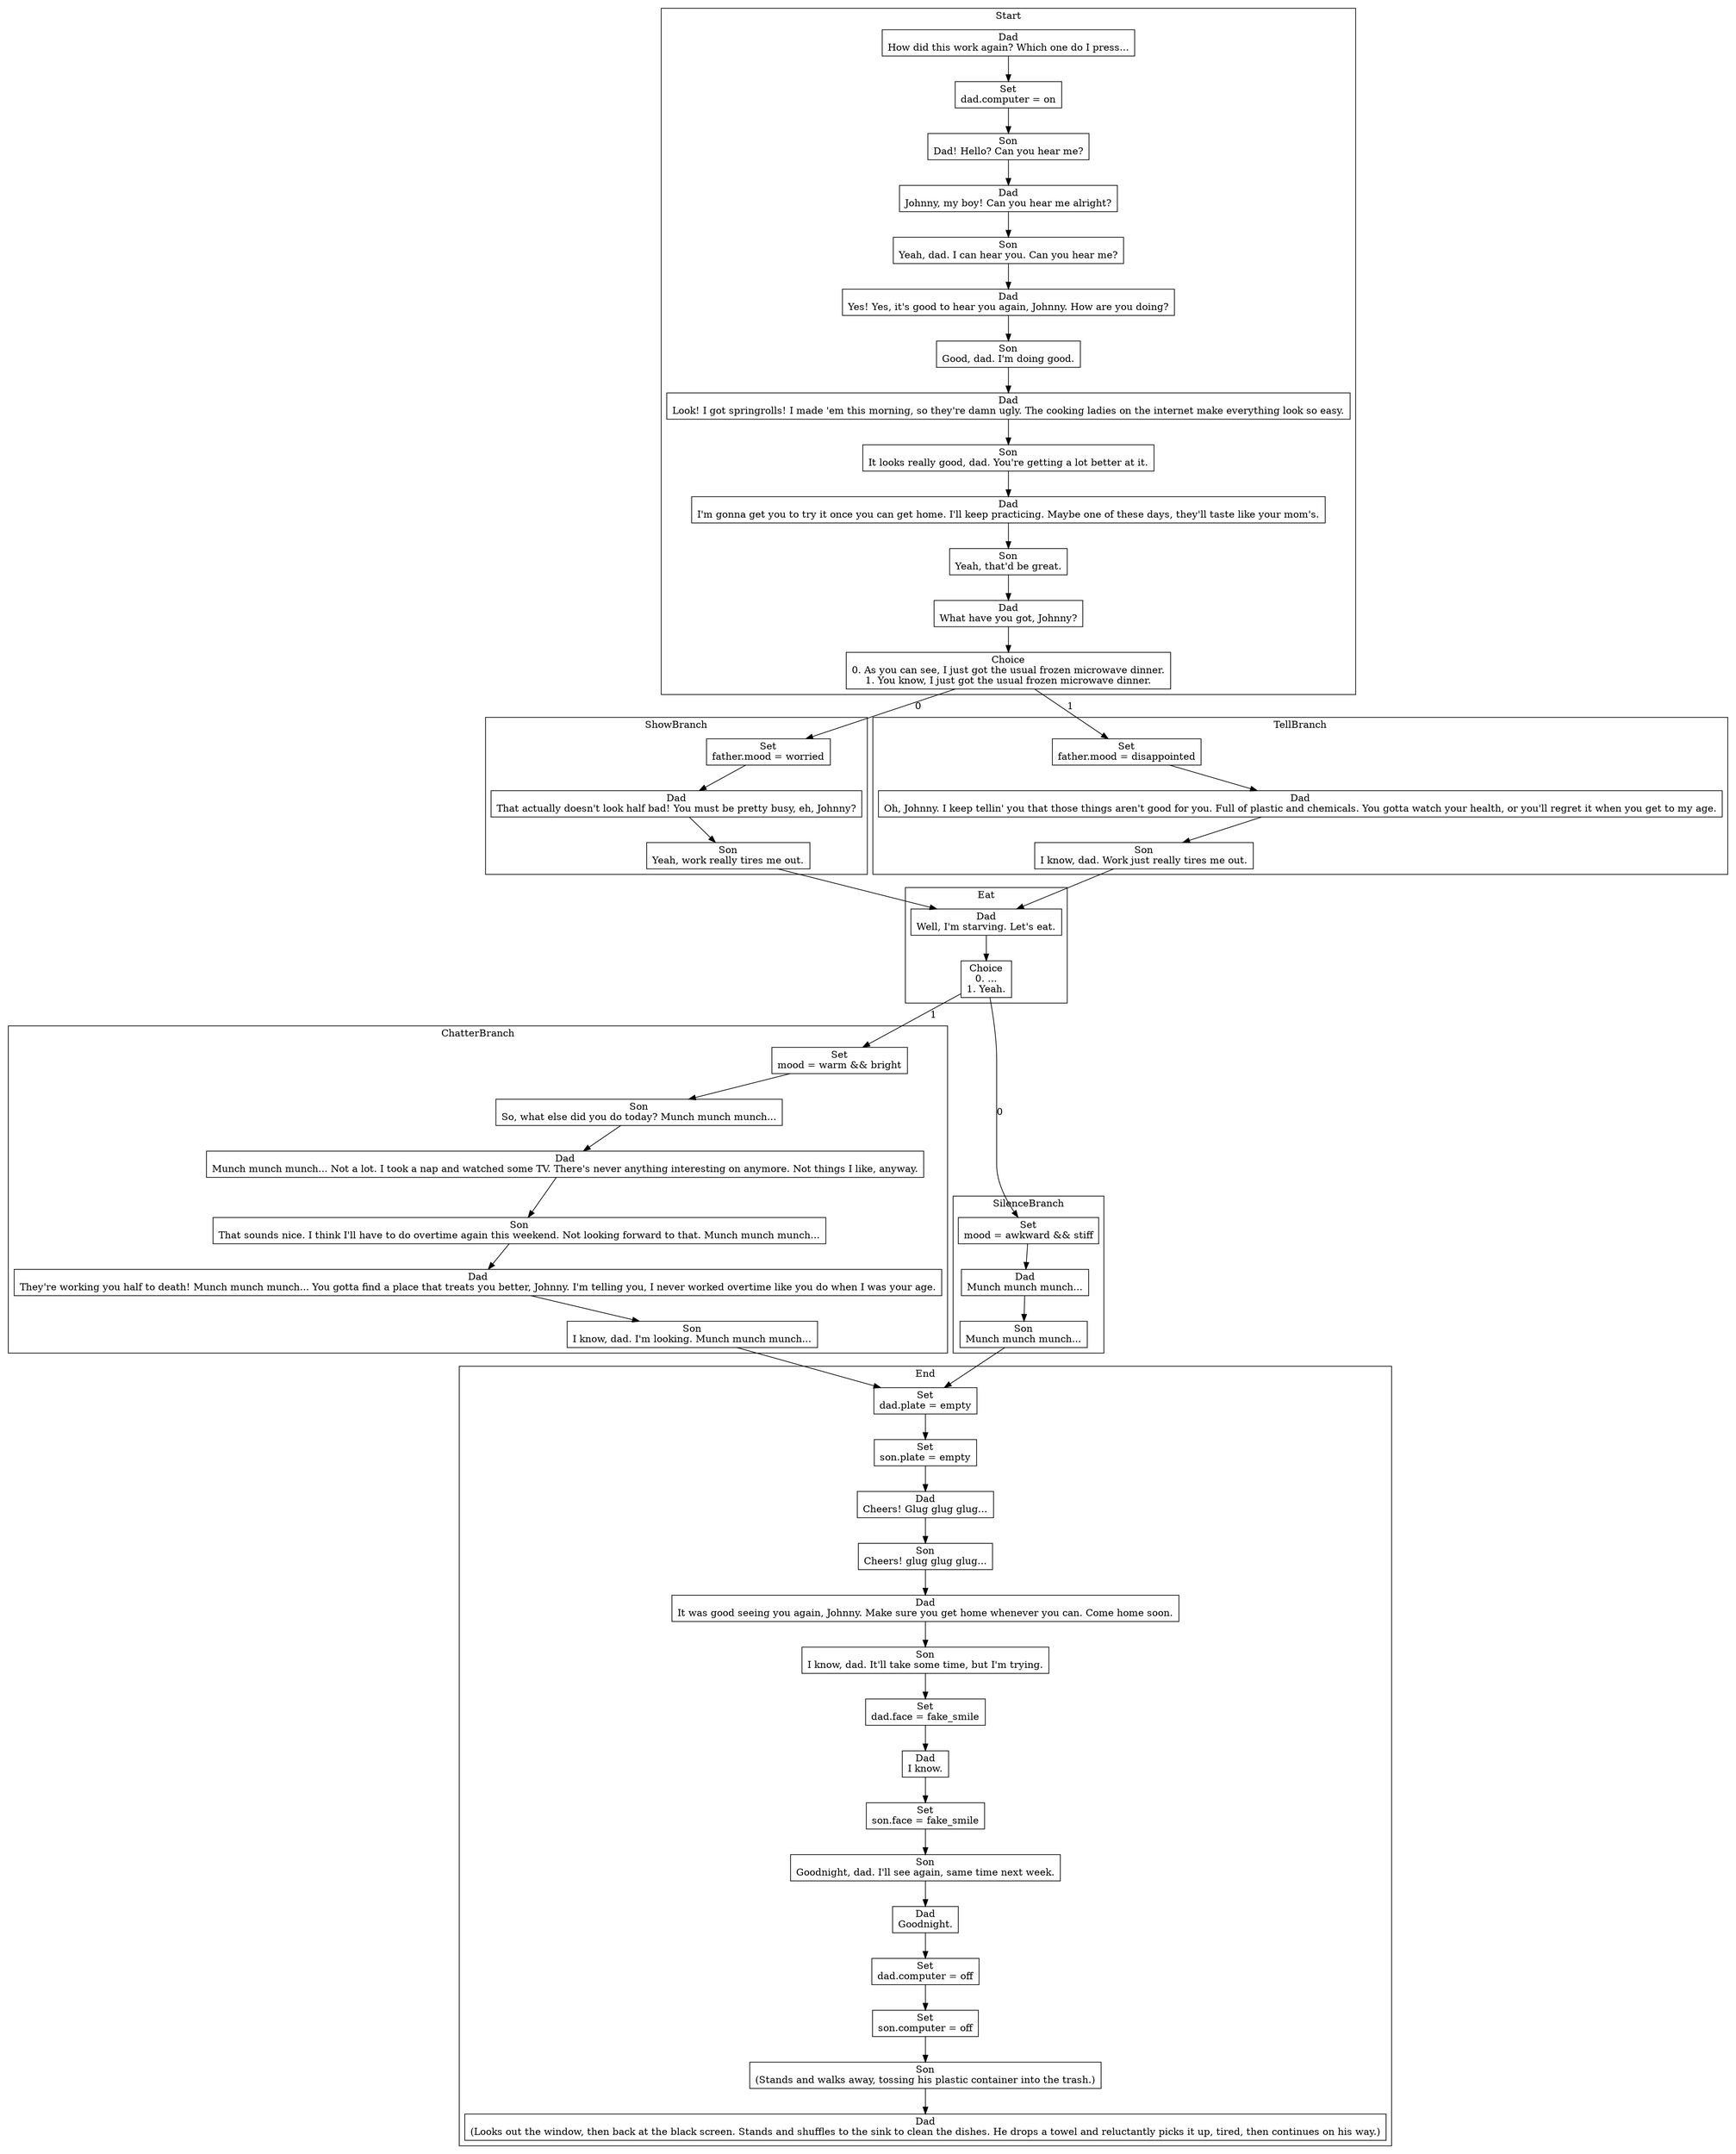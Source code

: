 digraph G {
subgraph cluster_0{
label = "Start";
140139115884496 [label="Dad\nHow did this work again? Which one do I press...", shape=box];
140139115883536 [label="Set\ndad.computer = on", shape=box];
140139115887056 [label="Son\nDad! Hello? Can you hear me?", shape=box];
140139115886144 [label="Dad\nJohnny, my boy! Can you hear me alright?", shape=box];
140139115886720 [label="Son\nYeah, dad. I can hear you. Can you hear me?", shape=box];
140139115886864 [label="Dad\nYes! Yes, it's good to hear you again, Johnny. How are you doing?", shape=box];
140139115886576 [label="Son\nGood, dad. I'm doing good.", shape=box];
140139115886528 [label="Dad\nLook! I got springrolls! I made 'em this morning, so they're damn ugly. The cooking ladies on the internet make everything look so easy.", shape=box];
140139115886432 [label="Son\nIt looks really good, dad. You're getting a lot better at it.", shape=box];
140139115886336 [label="Dad\nI'm gonna get you to try it once you can get home. I'll keep practicing. Maybe one of these days, they'll taste like your mom's.", shape=box];
140139115886240 [label="Son\nYeah, that'd be great.", shape=box];
140139115886000 [label="Dad\nWhat have you got, Johnny?", shape=box];
140139115885904 [label="Choice\n0. As you can see, I just got the usual frozen microwave dinner.\n1. You know, I just got the usual frozen microwave dinner.", shape=box];
}
subgraph cluster_1{
label = "ShowBranch";
140139115885808 [label="Set\nfather.mood = worried", shape=box];
140139115885712 [label="Dad\nThat actually doesn't look half bad! You must be pretty busy, eh, Johnny?", shape=box];
140139115885520 [label="Son\nYeah, work really tires me out.", shape=box];
}
subgraph cluster_2{
label = "TellBranch";
140139115885424 [label="Set\nfather.mood = disappointed", shape=box];
140139115885280 [label="Dad\nOh, Johnny. I keep tellin' you that those things aren't good for you. Full of plastic and chemicals. You gotta watch your health, or you'll regret it when you get to my age.", shape=box];
140139115885136 [label="Son\nI know, dad. Work just really tires me out.", shape=box];
}
subgraph cluster_3{
label = "Eat";
140139115887104 [label="Dad\nWell, I'm starving. Let's eat.", shape=box];
140139115887200 [label="Choice\n0. ...\n1. Yeah.", shape=box];
}
subgraph cluster_4{
label = "SilenceBranch";
140139115887296 [label="Set\nmood = awkward && stiff", shape=box];
140139115887392 [label="Dad\nMunch munch munch...", shape=box];
140139115887488 [label="Son\nMunch munch munch...", shape=box];
}
subgraph cluster_5{
label = "ChatterBranch";
140139115887728 [label="Set\nmood = warm && bright", shape=box];
140139115887584 [label="Son\nSo, what else did you do today? Munch munch munch...", shape=box];
140139115887776 [label="Dad\nMunch munch munch... Not a lot. I took a nap and watched some TV. There's never anything interesting on anymore. Not things I like, anyway.", shape=box];
140139115887872 [label="Son\nThat sounds nice. I think I'll have to do overtime again this weekend. Not looking forward to that. Munch munch munch...", shape=box];
140139115887968 [label="Dad\nThey're working you half to death! Munch munch munch... You gotta find a place that treats you better, Johnny. I'm telling you, I never worked overtime like you do when I was your age.", shape=box];
140139115888064 [label="Son\nI know, dad. I'm looking. Munch munch munch...", shape=box];
}
subgraph cluster_6{
label = "End";
140139115888160 [label="Set\ndad.plate = empty", shape=box];
140139115888256 [label="Set\nson.plate = empty", shape=box];
140139115888352 [label="Dad\nCheers! Glug glug glug...", shape=box];
140139115888448 [label="Son\nCheers! glug glug glug...", shape=box];
140139115888544 [label="Dad\nIt was good seeing you again, Johnny. Make sure you get home whenever you can. Come home soon.", shape=box];
140139115343936 [label="Son\nI know, dad. It'll take some time, but I'm trying.", shape=box];
140139115344032 [label="Set\ndad.face = fake_smile", shape=box];
140139115344128 [label="Dad\nI know.", shape=box];
140139115344224 [label="Set\nson.face = fake_smile", shape=box];
140139115344320 [label="Son\nGoodnight, dad. I'll see again, same time next week.", shape=box];
140139115344416 [label="Dad\nGoodnight.", shape=box];
140139115344512 [label="Set\ndad.computer = off", shape=box];
140139115344608 [label="Set\nson.computer = off", shape=box];
140139115344704 [label="Son\n(Stands and walks away, tossing his plastic container into the trash.)", shape=box];
140139115344800 [label="Dad\n(Looks out the window, then back at the black screen. Stands and shuffles to the sink to clean the dishes. He drops a towel and reluctantly picks it up, tired, then continues on his way.)", shape=box];
}
140139115884496 -> 140139115883536;
140139115883536 -> 140139115887056;
140139115887056 -> 140139115886144;
140139115886144 -> 140139115886720;
140139115886720 -> 140139115886864;
140139115886864 -> 140139115886576;
140139115886576 -> 140139115886528;
140139115886528 -> 140139115886432;
140139115886432 -> 140139115886336;
140139115886336 -> 140139115886240;
140139115886240 -> 140139115886000;
140139115886000 -> 140139115885904;
140139115885904 -> 140139115885808 [label=0];
140139115885904 -> 140139115885424 [label=1];
140139115885808 -> 140139115885712;
140139115885712 -> 140139115885520;
140139115885520 -> 140139115887104;
140139115885424 -> 140139115885280;
140139115885280 -> 140139115885136;
140139115885136 -> 140139115887104;
140139115887104 -> 140139115887200;
140139115887200 -> 140139115887296 [label=0];
140139115887200 -> 140139115887728 [label=1];
140139115887296 -> 140139115887392;
140139115887392 -> 140139115887488;
140139115887488 -> 140139115888160;
140139115887728 -> 140139115887584;
140139115887584 -> 140139115887776;
140139115887776 -> 140139115887872;
140139115887872 -> 140139115887968;
140139115887968 -> 140139115888064;
140139115888064 -> 140139115888160;
140139115888160 -> 140139115888256;
140139115888256 -> 140139115888352;
140139115888352 -> 140139115888448;
140139115888448 -> 140139115888544;
140139115888544 -> 140139115343936;
140139115343936 -> 140139115344032;
140139115344032 -> 140139115344128;
140139115344128 -> 140139115344224;
140139115344224 -> 140139115344320;
140139115344320 -> 140139115344416;
140139115344416 -> 140139115344512;
140139115344512 -> 140139115344608;
140139115344608 -> 140139115344704;
140139115344704 -> 140139115344800;
}